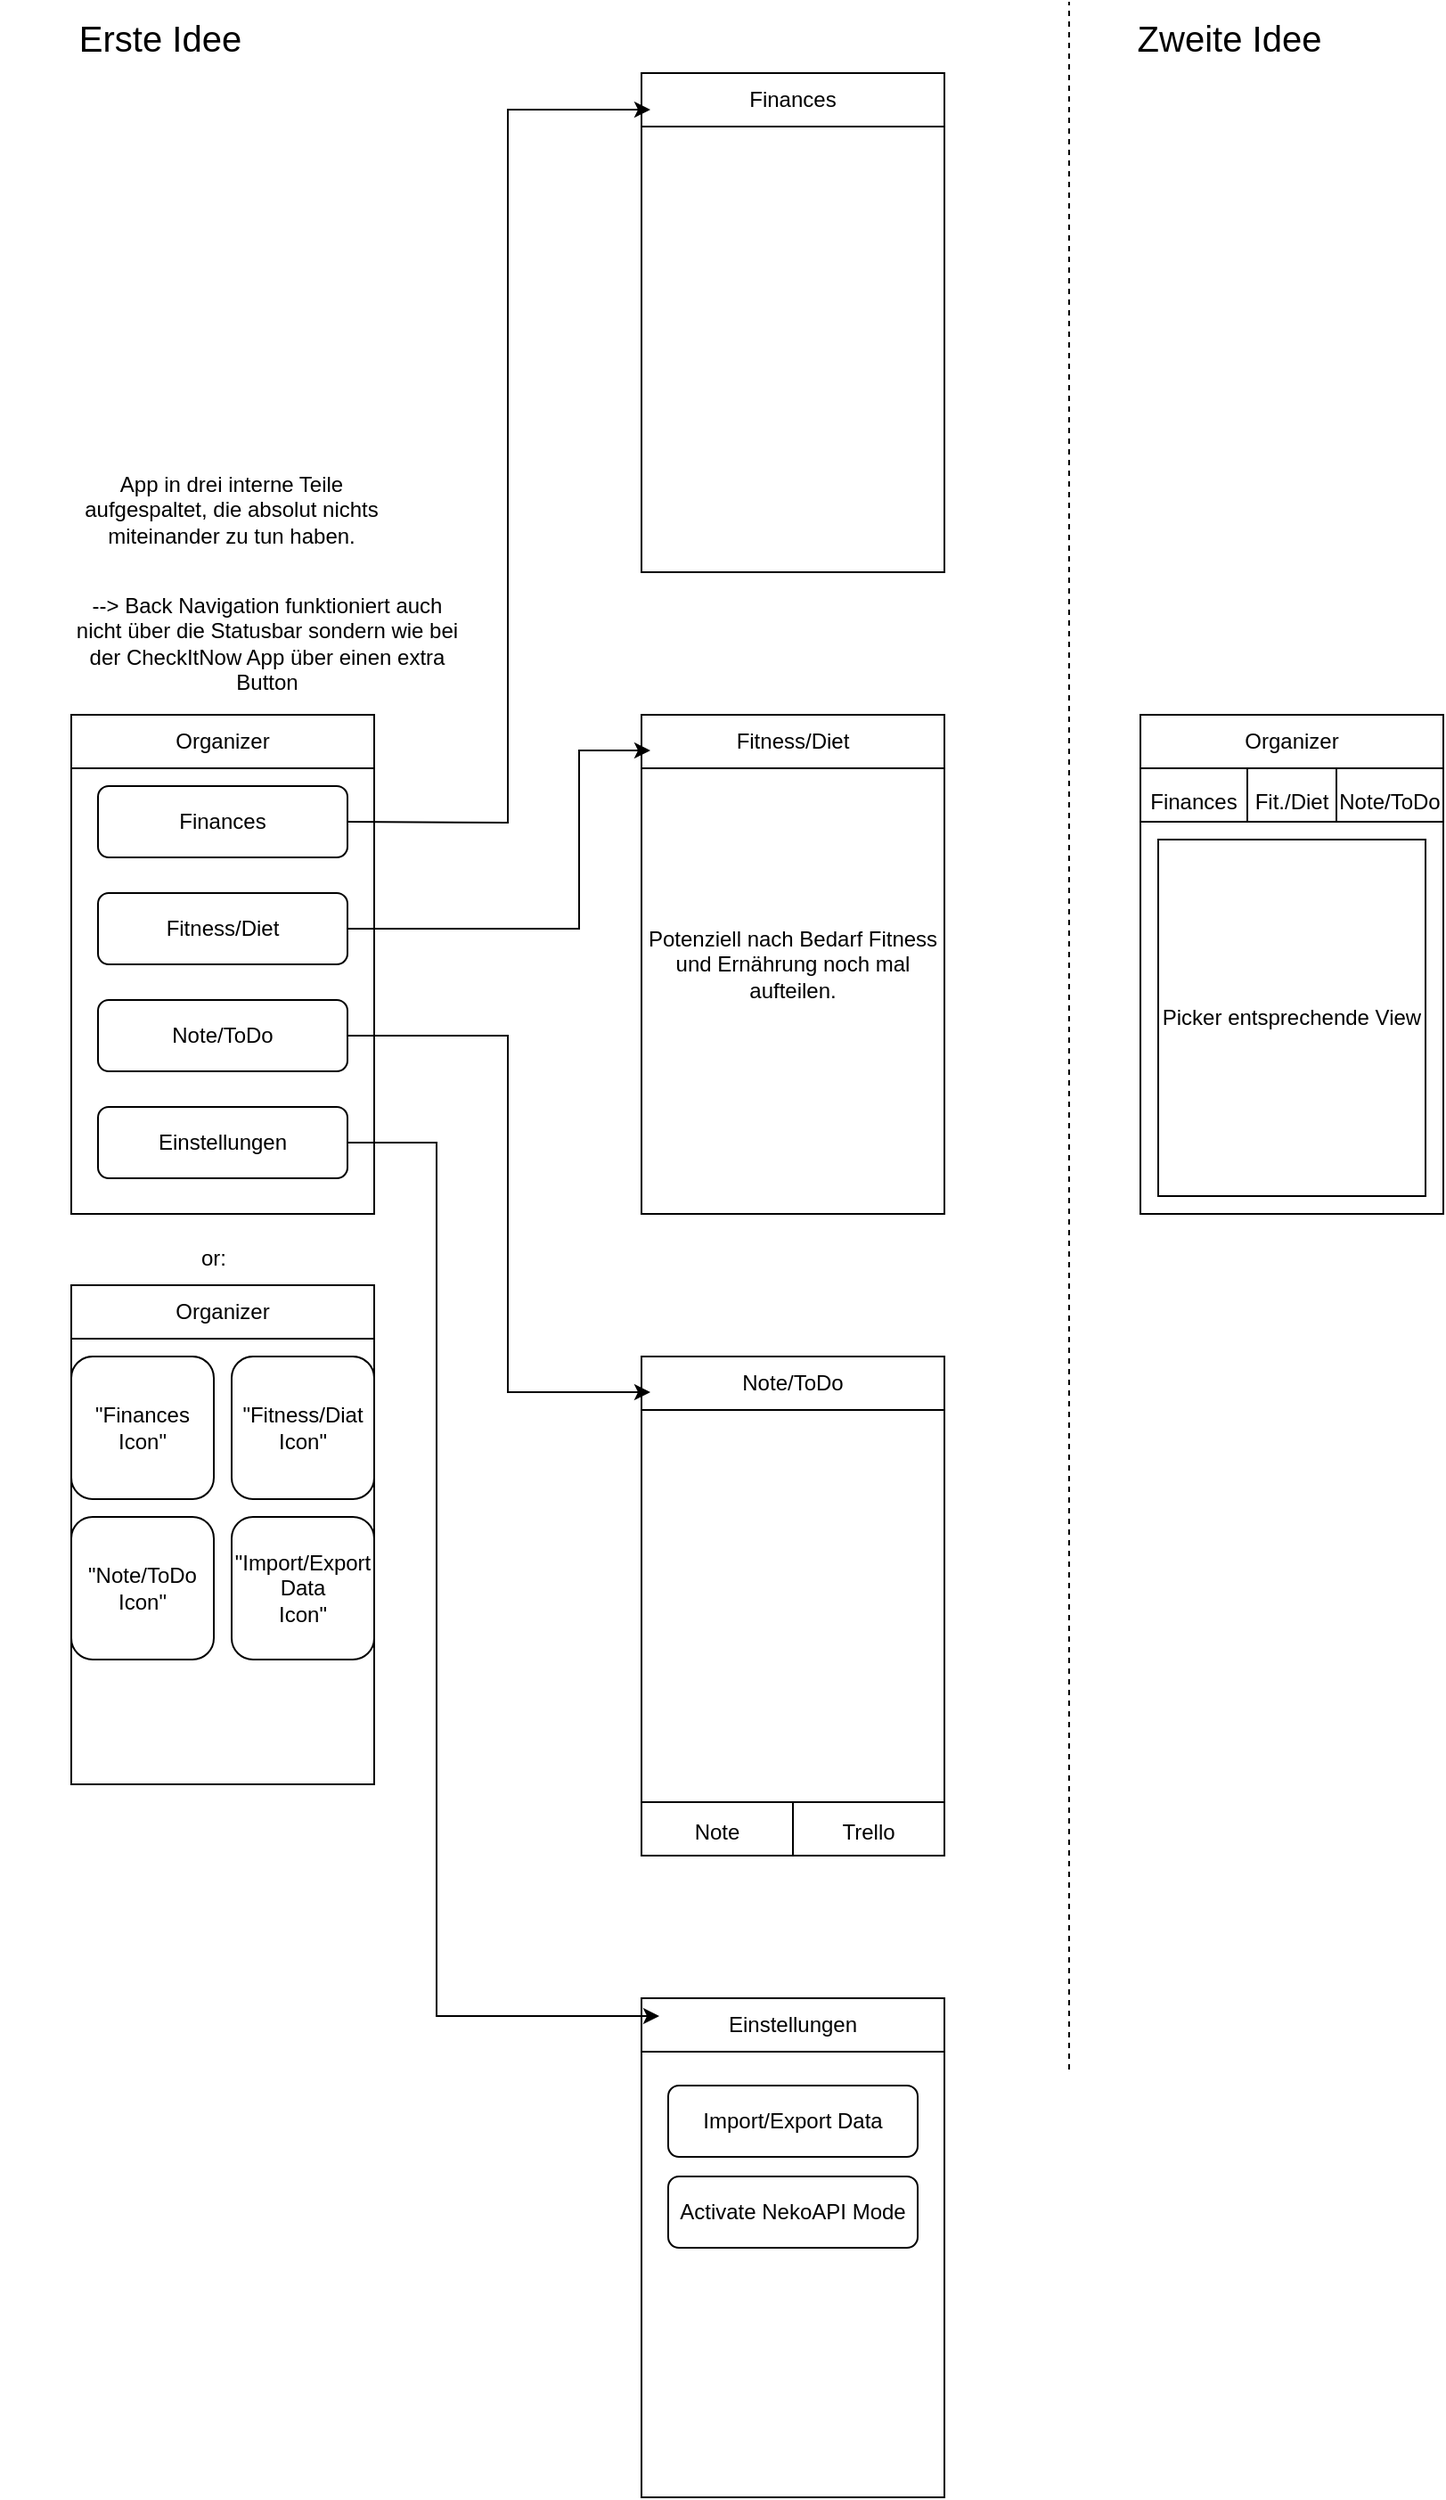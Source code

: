 <mxfile version="21.3.6" type="device">
  <diagram name="Seite-1" id="Y-HmVM256UKIsyw4x2EG">
    <mxGraphModel dx="1434" dy="769" grid="1" gridSize="10" guides="1" tooltips="1" connect="1" arrows="1" fold="1" page="1" pageScale="1" pageWidth="827" pageHeight="1169" math="0" shadow="0">
      <root>
        <mxCell id="0" />
        <mxCell id="1" parent="0" />
        <mxCell id="_XAvxWVdzfX-aqqT2iwJ-3" value="" style="rounded=0;whiteSpace=wrap;html=1;" vertex="1" parent="1">
          <mxGeometry x="360" y="1120" width="170" height="280" as="geometry" />
        </mxCell>
        <mxCell id="_XAvxWVdzfX-aqqT2iwJ-4" value="Einstellungen" style="rounded=0;whiteSpace=wrap;html=1;" vertex="1" parent="1">
          <mxGeometry x="360" y="1120" width="170" height="30" as="geometry" />
        </mxCell>
        <mxCell id="_XAvxWVdzfX-aqqT2iwJ-6" value="Import/Export Data" style="rounded=1;whiteSpace=wrap;html=1;" vertex="1" parent="1">
          <mxGeometry x="375" y="1169" width="140" height="40" as="geometry" />
        </mxCell>
        <mxCell id="FH9pZEetrbGAIlVDyN-j-4" value="" style="rounded=0;whiteSpace=wrap;html=1;" parent="1" vertex="1">
          <mxGeometry x="40" y="400" width="170" height="280" as="geometry" />
        </mxCell>
        <mxCell id="FH9pZEetrbGAIlVDyN-j-5" value="Organizer" style="rounded=0;whiteSpace=wrap;html=1;" parent="1" vertex="1">
          <mxGeometry x="40" y="400" width="170" height="30" as="geometry" />
        </mxCell>
        <mxCell id="FH9pZEetrbGAIlVDyN-j-13" value="" style="rounded=0;whiteSpace=wrap;html=1;" parent="1" vertex="1">
          <mxGeometry x="360" y="40" width="170" height="280" as="geometry" />
        </mxCell>
        <mxCell id="FH9pZEetrbGAIlVDyN-j-14" value="Finances" style="rounded=0;whiteSpace=wrap;html=1;" parent="1" vertex="1">
          <mxGeometry x="360" y="40" width="170" height="30" as="geometry" />
        </mxCell>
        <mxCell id="FH9pZEetrbGAIlVDyN-j-15" value="Potenziell nach Bedarf Fitness und Ernährung noch mal aufteilen." style="rounded=0;whiteSpace=wrap;html=1;" parent="1" vertex="1">
          <mxGeometry x="360" y="400" width="170" height="280" as="geometry" />
        </mxCell>
        <mxCell id="FH9pZEetrbGAIlVDyN-j-16" value="Fitness/Diet" style="rounded=0;whiteSpace=wrap;html=1;" parent="1" vertex="1">
          <mxGeometry x="360" y="400" width="170" height="30" as="geometry" />
        </mxCell>
        <mxCell id="FH9pZEetrbGAIlVDyN-j-17" value="" style="rounded=0;whiteSpace=wrap;html=1;" parent="1" vertex="1">
          <mxGeometry x="360" y="760" width="170" height="280" as="geometry" />
        </mxCell>
        <mxCell id="FH9pZEetrbGAIlVDyN-j-18" value="Note/ToDo" style="rounded=0;whiteSpace=wrap;html=1;" parent="1" vertex="1">
          <mxGeometry x="360" y="760" width="170" height="30" as="geometry" />
        </mxCell>
        <mxCell id="FH9pZEetrbGAIlVDyN-j-23" value="Finances" style="rounded=1;whiteSpace=wrap;html=1;" parent="1" vertex="1">
          <mxGeometry x="55" y="440" width="140" height="40" as="geometry" />
        </mxCell>
        <mxCell id="FH9pZEetrbGAIlVDyN-j-24" value="Note/ToDo" style="rounded=1;whiteSpace=wrap;html=1;" parent="1" vertex="1">
          <mxGeometry x="55" y="560" width="140" height="40" as="geometry" />
        </mxCell>
        <mxCell id="FH9pZEetrbGAIlVDyN-j-25" value="Fitness/Diet" style="rounded=1;whiteSpace=wrap;html=1;" parent="1" vertex="1">
          <mxGeometry x="55" y="500" width="140" height="40" as="geometry" />
        </mxCell>
        <mxCell id="FH9pZEetrbGAIlVDyN-j-26" value="" style="endArrow=classic;html=1;rounded=0;" parent="1" edge="1">
          <mxGeometry width="50" height="50" relative="1" as="geometry">
            <mxPoint x="195" y="460" as="sourcePoint" />
            <mxPoint x="365" y="60.5" as="targetPoint" />
            <Array as="points">
              <mxPoint x="285" y="460.5" />
              <mxPoint x="285" y="60.5" />
            </Array>
          </mxGeometry>
        </mxCell>
        <mxCell id="FH9pZEetrbGAIlVDyN-j-27" value="" style="endArrow=classic;html=1;rounded=0;" parent="1" edge="1">
          <mxGeometry width="50" height="50" relative="1" as="geometry">
            <mxPoint x="195" y="520" as="sourcePoint" />
            <mxPoint x="365" y="420" as="targetPoint" />
            <Array as="points">
              <mxPoint x="325" y="520" />
              <mxPoint x="325" y="420" />
            </Array>
          </mxGeometry>
        </mxCell>
        <mxCell id="FH9pZEetrbGAIlVDyN-j-28" value="" style="endArrow=classic;html=1;rounded=0;" parent="1" edge="1">
          <mxGeometry width="50" height="50" relative="1" as="geometry">
            <mxPoint x="195" y="580" as="sourcePoint" />
            <mxPoint x="365" y="780" as="targetPoint" />
            <Array as="points">
              <mxPoint x="285" y="580" />
              <mxPoint x="285" y="780" />
            </Array>
          </mxGeometry>
        </mxCell>
        <mxCell id="FH9pZEetrbGAIlVDyN-j-29" value="App in drei interne Teile aufgespaltet, die absolut nichts miteinander zu tun haben." style="text;html=1;strokeColor=none;fillColor=none;align=center;verticalAlign=middle;whiteSpace=wrap;rounded=0;" parent="1" vertex="1">
          <mxGeometry x="40" y="250" width="180" height="70" as="geometry" />
        </mxCell>
        <mxCell id="FH9pZEetrbGAIlVDyN-j-31" value="--&amp;gt; Back Navigation funktioniert auch nicht über die Statusbar sondern wie bei der CheckItNow App über einen extra Button" style="text;html=1;strokeColor=none;fillColor=none;align=center;verticalAlign=middle;whiteSpace=wrap;rounded=0;" parent="1" vertex="1">
          <mxGeometry x="40" y="320" width="220" height="79" as="geometry" />
        </mxCell>
        <mxCell id="FH9pZEetrbGAIlVDyN-j-33" value="" style="endArrow=none;dashed=1;html=1;rounded=0;" parent="1" edge="1">
          <mxGeometry width="50" height="50" relative="1" as="geometry">
            <mxPoint x="600" y="1160" as="sourcePoint" />
            <mxPoint x="600" as="targetPoint" />
          </mxGeometry>
        </mxCell>
        <mxCell id="FH9pZEetrbGAIlVDyN-j-34" value="&lt;font style=&quot;font-size: 20px;&quot;&gt;Erste Idee&lt;/font&gt;" style="text;html=1;strokeColor=none;fillColor=none;align=center;verticalAlign=middle;whiteSpace=wrap;rounded=0;" parent="1" vertex="1">
          <mxGeometry width="180" height="40" as="geometry" />
        </mxCell>
        <mxCell id="FH9pZEetrbGAIlVDyN-j-35" value="&lt;font style=&quot;font-size: 20px;&quot;&gt;Zweite Idee&lt;/font&gt;" style="text;html=1;strokeColor=none;fillColor=none;align=center;verticalAlign=middle;whiteSpace=wrap;rounded=0;" parent="1" vertex="1">
          <mxGeometry x="600" width="180" height="40" as="geometry" />
        </mxCell>
        <mxCell id="FH9pZEetrbGAIlVDyN-j-36" value="" style="rounded=0;whiteSpace=wrap;html=1;" parent="1" vertex="1">
          <mxGeometry x="640" y="400" width="170" height="280" as="geometry" />
        </mxCell>
        <mxCell id="FH9pZEetrbGAIlVDyN-j-37" value="Organizer" style="rounded=0;whiteSpace=wrap;html=1;" parent="1" vertex="1">
          <mxGeometry x="640" y="400" width="170" height="30" as="geometry" />
        </mxCell>
        <mxCell id="FH9pZEetrbGAIlVDyN-j-39" value="Einstellungen" style="rounded=1;whiteSpace=wrap;html=1;" parent="1" vertex="1">
          <mxGeometry x="55" y="620" width="140" height="40" as="geometry" />
        </mxCell>
        <mxCell id="FH9pZEetrbGAIlVDyN-j-40" value="&lt;span style=&quot;font-size: 12px;&quot;&gt;Finances&lt;/span&gt;" style="rounded=0;whiteSpace=wrap;html=1;fontSize=20;" parent="1" vertex="1">
          <mxGeometry x="640" y="430" width="60" height="30" as="geometry" />
        </mxCell>
        <mxCell id="FH9pZEetrbGAIlVDyN-j-41" value="&lt;font style=&quot;font-size: 12px;&quot;&gt;Fit./Diet&lt;/font&gt;" style="rounded=0;whiteSpace=wrap;html=1;fontSize=20;" parent="1" vertex="1">
          <mxGeometry x="700" y="430" width="50" height="30" as="geometry" />
        </mxCell>
        <mxCell id="FH9pZEetrbGAIlVDyN-j-42" value="&lt;div style=&quot;text-align: justify;&quot;&gt;&lt;span style=&quot;font-size: 12px; background-color: initial;&quot;&gt;Note/ToDo&lt;/span&gt;&lt;/div&gt;" style="rounded=0;whiteSpace=wrap;html=1;fontSize=20;" parent="1" vertex="1">
          <mxGeometry x="750" y="430" width="60" height="30" as="geometry" />
        </mxCell>
        <mxCell id="FH9pZEetrbGAIlVDyN-j-43" value="Picker entsprechende View" style="rounded=0;whiteSpace=wrap;html=1;fontSize=12;" parent="1" vertex="1">
          <mxGeometry x="650" y="470" width="150" height="200" as="geometry" />
        </mxCell>
        <mxCell id="2KL445eVry4sD8q0gy7c-1" value="" style="rounded=0;whiteSpace=wrap;html=1;" parent="1" vertex="1">
          <mxGeometry x="40" y="720" width="170" height="280" as="geometry" />
        </mxCell>
        <mxCell id="2KL445eVry4sD8q0gy7c-2" value="or:" style="text;html=1;strokeColor=none;fillColor=none;align=center;verticalAlign=middle;whiteSpace=wrap;rounded=0;" parent="1" vertex="1">
          <mxGeometry x="90" y="690" width="60" height="30" as="geometry" />
        </mxCell>
        <mxCell id="2KL445eVry4sD8q0gy7c-4" value="Organizer" style="rounded=0;whiteSpace=wrap;html=1;" parent="1" vertex="1">
          <mxGeometry x="40" y="720" width="170" height="30" as="geometry" />
        </mxCell>
        <mxCell id="2KL445eVry4sD8q0gy7c-6" value="&quot;Finances&lt;br&gt;Icon&quot;" style="rounded=1;whiteSpace=wrap;html=1;" parent="1" vertex="1">
          <mxGeometry x="40" y="760" width="80" height="80" as="geometry" />
        </mxCell>
        <mxCell id="2KL445eVry4sD8q0gy7c-7" value="&quot;Fitness/Diat&lt;br&gt;Icon&quot;" style="rounded=1;whiteSpace=wrap;html=1;" parent="1" vertex="1">
          <mxGeometry x="130" y="760" width="80" height="80" as="geometry" />
        </mxCell>
        <mxCell id="2KL445eVry4sD8q0gy7c-8" value="&quot;Note/ToDo&lt;br&gt;Icon&quot;" style="rounded=1;whiteSpace=wrap;html=1;" parent="1" vertex="1">
          <mxGeometry x="40" y="850" width="80" height="80" as="geometry" />
        </mxCell>
        <mxCell id="2KL445eVry4sD8q0gy7c-9" value="&quot;Import/Export Data&lt;br&gt;Icon&quot;" style="rounded=1;whiteSpace=wrap;html=1;" parent="1" vertex="1">
          <mxGeometry x="130" y="850" width="80" height="80" as="geometry" />
        </mxCell>
        <mxCell id="_XAvxWVdzfX-aqqT2iwJ-1" value="" style="endArrow=classic;html=1;rounded=0;" edge="1" parent="1">
          <mxGeometry width="50" height="50" relative="1" as="geometry">
            <mxPoint x="195" y="640" as="sourcePoint" />
            <mxPoint x="370" y="1130" as="targetPoint" />
            <Array as="points">
              <mxPoint x="245" y="640" />
              <mxPoint x="245" y="1130" />
            </Array>
          </mxGeometry>
        </mxCell>
        <mxCell id="_XAvxWVdzfX-aqqT2iwJ-8" value="Activate NekoAPI Mode" style="rounded=1;whiteSpace=wrap;html=1;" vertex="1" parent="1">
          <mxGeometry x="375" y="1220" width="140" height="40" as="geometry" />
        </mxCell>
        <mxCell id="_XAvxWVdzfX-aqqT2iwJ-16" value="" style="shape=table;startSize=0;container=1;collapsible=0;childLayout=tableLayout;fontSize=16;flipV=1;flipH=1;direction=north;columnLines=1;" vertex="1" parent="1">
          <mxGeometry x="360" y="1010" width="170" height="30" as="geometry" />
        </mxCell>
        <mxCell id="_XAvxWVdzfX-aqqT2iwJ-21" value="" style="shape=tableRow;horizontal=0;startSize=0;swimlaneHead=0;swimlaneBody=0;strokeColor=inherit;top=0;left=0;bottom=0;right=0;collapsible=0;dropTarget=0;fillColor=none;points=[[0,0.5],[1,0.5]];portConstraint=eastwest;fontSize=16;" vertex="1" parent="_XAvxWVdzfX-aqqT2iwJ-16">
          <mxGeometry width="170" height="30" as="geometry" />
        </mxCell>
        <mxCell id="_XAvxWVdzfX-aqqT2iwJ-23" value="&lt;font style=&quot;font-size: 12px;&quot;&gt;Note&lt;/font&gt;" style="shape=partialRectangle;html=1;whiteSpace=wrap;connectable=0;strokeColor=inherit;overflow=hidden;fillColor=none;top=0;left=0;bottom=0;right=0;pointerEvents=1;fontSize=16;flipV=1;flipH=0;" vertex="1" parent="_XAvxWVdzfX-aqqT2iwJ-21">
          <mxGeometry width="85" height="30" as="geometry">
            <mxRectangle width="85" height="30" as="alternateBounds" />
          </mxGeometry>
        </mxCell>
        <mxCell id="_XAvxWVdzfX-aqqT2iwJ-24" value="&lt;font style=&quot;font-size: 12px;&quot;&gt;Trello&lt;/font&gt;" style="shape=partialRectangle;html=1;whiteSpace=wrap;connectable=0;strokeColor=inherit;overflow=hidden;fillColor=none;top=0;left=0;bottom=0;right=0;pointerEvents=1;fontSize=16;" vertex="1" parent="_XAvxWVdzfX-aqqT2iwJ-21">
          <mxGeometry x="85" width="85" height="30" as="geometry">
            <mxRectangle width="85" height="30" as="alternateBounds" />
          </mxGeometry>
        </mxCell>
      </root>
    </mxGraphModel>
  </diagram>
</mxfile>
